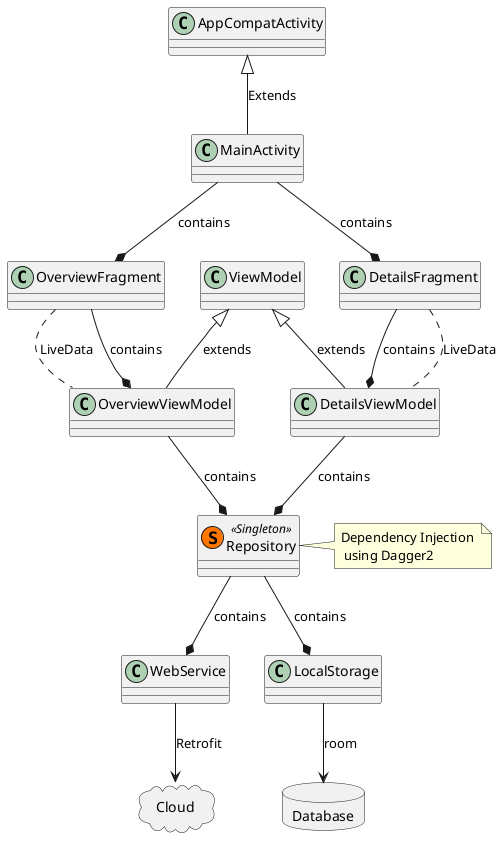 @startuml

class Repository << (S,#FF7700) Singleton >>
class Repository
    note right: Dependency Injection \n using Dagger2
package Cloud <<Cloud>> {
}
package Database <<Database>> {
}


AppCompatActivity <|-- MainActivity   : Extends
MainActivity  --*  OverviewFragment : contains
MainActivity  --*  DetailsFragment : contains
DetailsFragment --* DetailsViewModel :  contains
DetailsFragment .. DetailsViewModel :  LiveData
OverviewFragment --* OverviewViewModel : contains
OverviewFragment .. OverviewViewModel : LiveData
ViewModel <|-- OverviewViewModel: extends
ViewModel <|-- DetailsViewModel: extends
DetailsViewModel --* Repository : contains
OverviewViewModel --* Repository : contains
Repository --* WebService : contains
Repository --* LocalStorage : contains
WebService --> Cloud :Retrofit
LocalStorage --> Database: room

@enduml